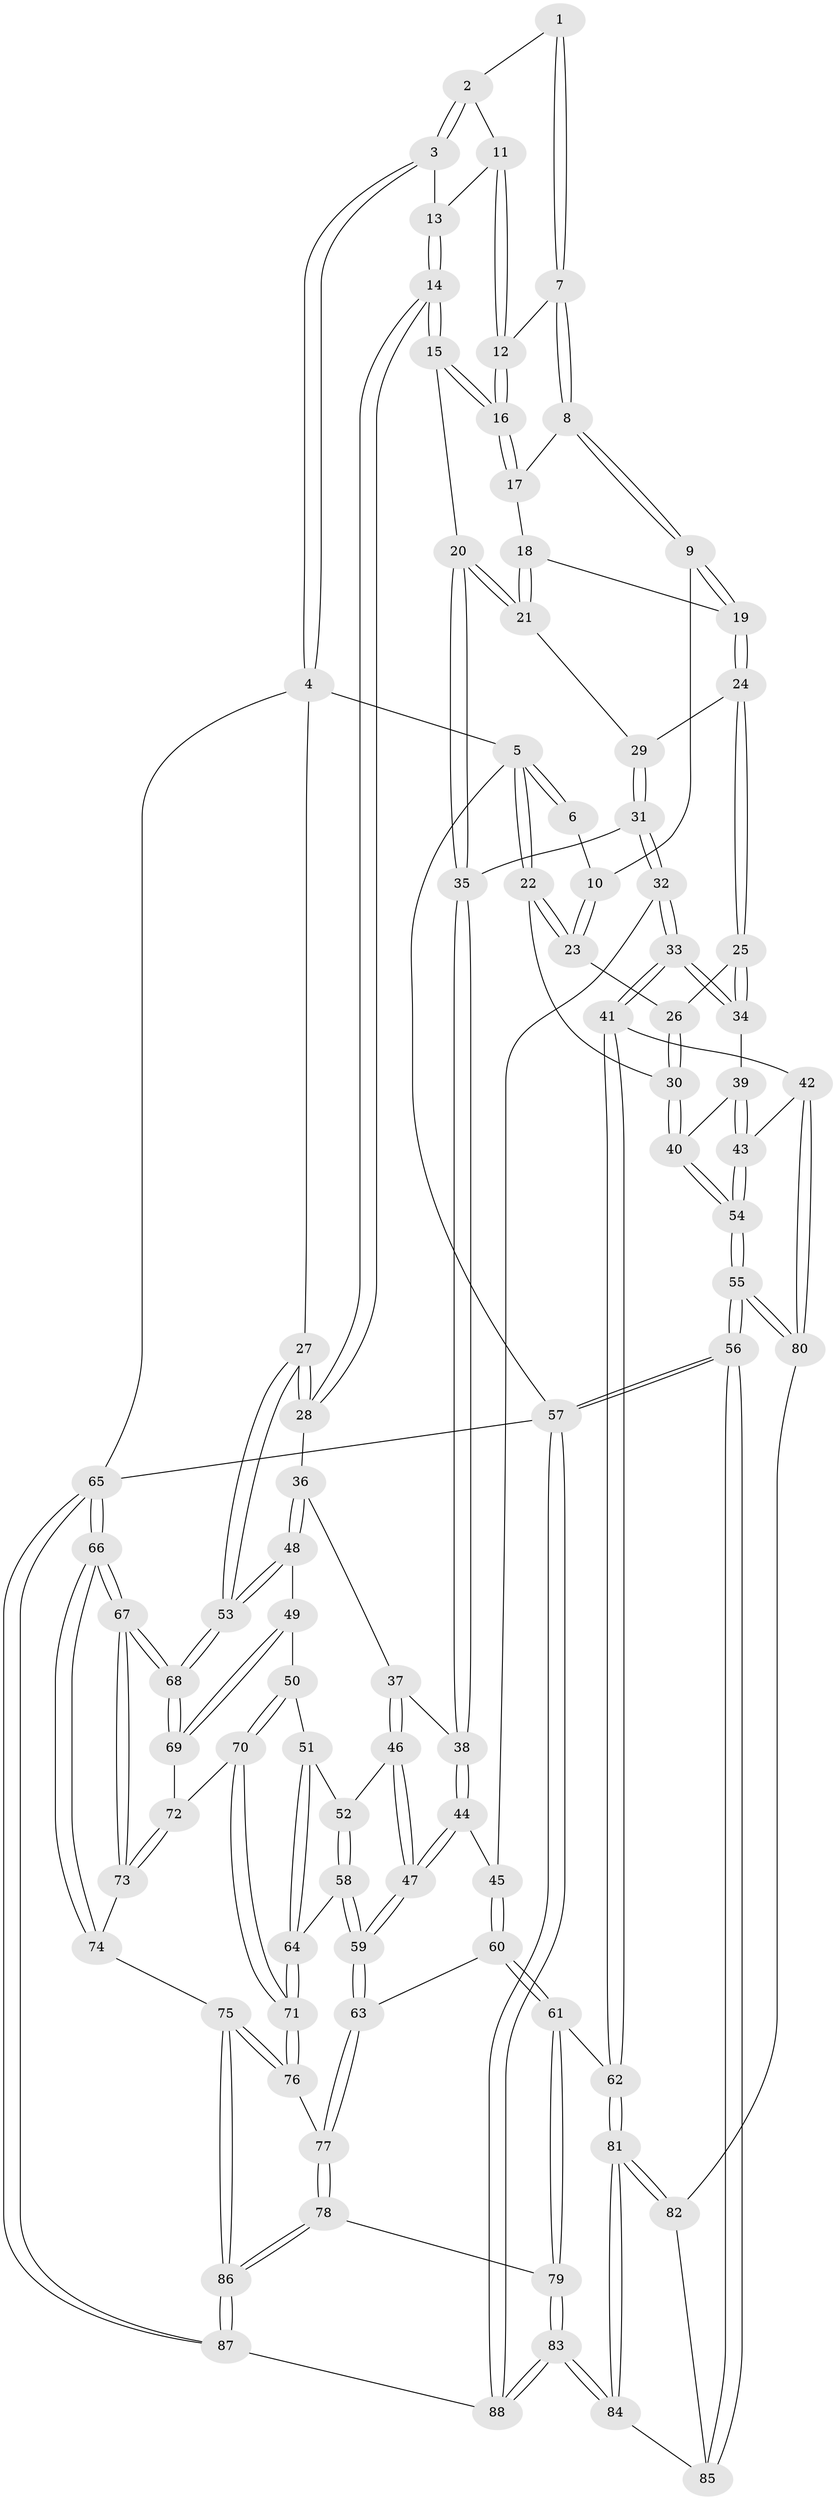 // coarse degree distribution, {4: 0.41509433962264153, 3: 0.5471698113207547, 2: 0.018867924528301886, 5: 0.018867924528301886}
// Generated by graph-tools (version 1.1) at 2025/38/03/04/25 23:38:30]
// undirected, 88 vertices, 217 edges
graph export_dot {
  node [color=gray90,style=filled];
  1 [pos="+0.49621857044672635+0"];
  2 [pos="+0.675668565304004+0"];
  3 [pos="+1+0"];
  4 [pos="+1+0"];
  5 [pos="+0+0"];
  6 [pos="+0.35523730481942284+0"];
  7 [pos="+0.526432426989744+0.025459217711864286"];
  8 [pos="+0.5068834149139378+0.1443729682934321"];
  9 [pos="+0.3678194927167135+0.2182385815568649"];
  10 [pos="+0.20824453160777795+0.16726373108947723"];
  11 [pos="+0.7454537993525957+0.10775023122425592"];
  12 [pos="+0.7014832233103612+0.14678880682576703"];
  13 [pos="+0.8445923356309388+0.11095860493756411"];
  14 [pos="+0.851319447866751+0.3614030727486839"];
  15 [pos="+0.7505633664239398+0.31598152341123154"];
  16 [pos="+0.6958186507632628+0.24177949591112935"];
  17 [pos="+0.5492948982102146+0.22005724748292121"];
  18 [pos="+0.5427696701803467+0.24052384351681372"];
  19 [pos="+0.4068415109958661+0.30639575792098933"];
  20 [pos="+0.5924658861563877+0.38131999259152644"];
  21 [pos="+0.5425742937454786+0.33604251445040806"];
  22 [pos="+0+0"];
  23 [pos="+0.18349440259977595+0.1848789292637229"];
  24 [pos="+0.40858605620303595+0.3291583107844496"];
  25 [pos="+0.17923767982644118+0.38064005860928696"];
  26 [pos="+0.17340655911983854+0.2384741036176219"];
  27 [pos="+1+0.36878646570014273"];
  28 [pos="+0.8881236487199984+0.39685452498214013"];
  29 [pos="+0.43174781734761886+0.36732627524013045"];
  30 [pos="+0+0.36097490692757056"];
  31 [pos="+0.4242473566804342+0.4281333454530494"];
  32 [pos="+0.3181383836608144+0.5410485111639805"];
  33 [pos="+0.26506689975463593+0.5379697431216633"];
  34 [pos="+0.1777794393019167+0.38886316393787546"];
  35 [pos="+0.5715711801694935+0.47674942102718704"];
  36 [pos="+0.8689974156519292+0.4271390020362409"];
  37 [pos="+0.8098294097748536+0.4640155939025945"];
  38 [pos="+0.5805718974622871+0.5002084825820138"];
  39 [pos="+0.0074685152107052824+0.4417908176668329"];
  40 [pos="+0+0.4257319427980472"];
  41 [pos="+0.25235209257236324+0.5557570865592869"];
  42 [pos="+0.14154075232007926+0.68481441121998"];
  43 [pos="+0.09082874004995106+0.6683212318594071"];
  44 [pos="+0.571666427095198+0.5463463697103034"];
  45 [pos="+0.3536728894457123+0.5672149041641406"];
  46 [pos="+0.7153552716168403+0.5879661663876223"];
  47 [pos="+0.5918722089418014+0.6031206278365603"];
  48 [pos="+0.8623407798291433+0.6384568427985219"];
  49 [pos="+0.8618177499352844+0.643964922758595"];
  50 [pos="+0.8564320730871271+0.6607139725863737"];
  51 [pos="+0.775749509272459+0.6620846391891047"];
  52 [pos="+0.7332362166148301+0.6374378363489915"];
  53 [pos="+1+0.5847476178186044"];
  54 [pos="+0+0.671838428679453"];
  55 [pos="+0+1"];
  56 [pos="+0+1"];
  57 [pos="+0+1"];
  58 [pos="+0.6594668472713184+0.7188161346189639"];
  59 [pos="+0.5737390623979017+0.7046874981479746"];
  60 [pos="+0.4462689247544848+0.7193283765028768"];
  61 [pos="+0.423115295678529+0.7522124853069233"];
  62 [pos="+0.34616873156679673+0.7886213555110247"];
  63 [pos="+0.5654040489363945+0.7123164332982643"];
  64 [pos="+0.71524724154884+0.751648933372827"];
  65 [pos="+1+1"];
  66 [pos="+1+1"];
  67 [pos="+1+0.7635073477462565"];
  68 [pos="+1+0.6353968883709132"];
  69 [pos="+1+0.6614607743068831"];
  70 [pos="+0.8679239476766274+0.7137240076533388"];
  71 [pos="+0.7257170543248492+0.7646962940545561"];
  72 [pos="+0.8773358834326761+0.7278154051299353"];
  73 [pos="+0.9017961513437914+0.81659464763601"];
  74 [pos="+0.8636056707596822+0.8866646568556346"];
  75 [pos="+0.8331379356107366+0.9106791142840885"];
  76 [pos="+0.7384482245176539+0.8380577335941999"];
  77 [pos="+0.5920757171214256+0.8789462806879008"];
  78 [pos="+0.5909015429772796+0.8816251848890467"];
  79 [pos="+0.47213924672648944+0.9136173017307238"];
  80 [pos="+0.15030800448621898+0.7270799678731691"];
  81 [pos="+0.268047556438095+0.8437995075922501"];
  82 [pos="+0.17249272472064983+0.7788493132596476"];
  83 [pos="+0.3328259182472479+1"];
  84 [pos="+0.32930425706953925+1"];
  85 [pos="+0.08802893468901046+0.8897655822963666"];
  86 [pos="+0.746871741972709+1"];
  87 [pos="+0.7468416112182569+1"];
  88 [pos="+0.321939771278177+1"];
  1 -- 2;
  1 -- 7;
  1 -- 7;
  2 -- 3;
  2 -- 3;
  2 -- 11;
  3 -- 4;
  3 -- 4;
  3 -- 13;
  4 -- 5;
  4 -- 27;
  4 -- 65;
  5 -- 6;
  5 -- 6;
  5 -- 22;
  5 -- 22;
  5 -- 57;
  6 -- 10;
  7 -- 8;
  7 -- 8;
  7 -- 12;
  8 -- 9;
  8 -- 9;
  8 -- 17;
  9 -- 10;
  9 -- 19;
  9 -- 19;
  10 -- 23;
  10 -- 23;
  11 -- 12;
  11 -- 12;
  11 -- 13;
  12 -- 16;
  12 -- 16;
  13 -- 14;
  13 -- 14;
  14 -- 15;
  14 -- 15;
  14 -- 28;
  14 -- 28;
  15 -- 16;
  15 -- 16;
  15 -- 20;
  16 -- 17;
  16 -- 17;
  17 -- 18;
  18 -- 19;
  18 -- 21;
  18 -- 21;
  19 -- 24;
  19 -- 24;
  20 -- 21;
  20 -- 21;
  20 -- 35;
  20 -- 35;
  21 -- 29;
  22 -- 23;
  22 -- 23;
  22 -- 30;
  23 -- 26;
  24 -- 25;
  24 -- 25;
  24 -- 29;
  25 -- 26;
  25 -- 34;
  25 -- 34;
  26 -- 30;
  26 -- 30;
  27 -- 28;
  27 -- 28;
  27 -- 53;
  27 -- 53;
  28 -- 36;
  29 -- 31;
  29 -- 31;
  30 -- 40;
  30 -- 40;
  31 -- 32;
  31 -- 32;
  31 -- 35;
  32 -- 33;
  32 -- 33;
  32 -- 45;
  33 -- 34;
  33 -- 34;
  33 -- 41;
  33 -- 41;
  34 -- 39;
  35 -- 38;
  35 -- 38;
  36 -- 37;
  36 -- 48;
  36 -- 48;
  37 -- 38;
  37 -- 46;
  37 -- 46;
  38 -- 44;
  38 -- 44;
  39 -- 40;
  39 -- 43;
  39 -- 43;
  40 -- 54;
  40 -- 54;
  41 -- 42;
  41 -- 62;
  41 -- 62;
  42 -- 43;
  42 -- 80;
  42 -- 80;
  43 -- 54;
  43 -- 54;
  44 -- 45;
  44 -- 47;
  44 -- 47;
  45 -- 60;
  45 -- 60;
  46 -- 47;
  46 -- 47;
  46 -- 52;
  47 -- 59;
  47 -- 59;
  48 -- 49;
  48 -- 53;
  48 -- 53;
  49 -- 50;
  49 -- 69;
  49 -- 69;
  50 -- 51;
  50 -- 70;
  50 -- 70;
  51 -- 52;
  51 -- 64;
  51 -- 64;
  52 -- 58;
  52 -- 58;
  53 -- 68;
  53 -- 68;
  54 -- 55;
  54 -- 55;
  55 -- 56;
  55 -- 56;
  55 -- 80;
  55 -- 80;
  56 -- 57;
  56 -- 57;
  56 -- 85;
  56 -- 85;
  57 -- 88;
  57 -- 88;
  57 -- 65;
  58 -- 59;
  58 -- 59;
  58 -- 64;
  59 -- 63;
  59 -- 63;
  60 -- 61;
  60 -- 61;
  60 -- 63;
  61 -- 62;
  61 -- 79;
  61 -- 79;
  62 -- 81;
  62 -- 81;
  63 -- 77;
  63 -- 77;
  64 -- 71;
  64 -- 71;
  65 -- 66;
  65 -- 66;
  65 -- 87;
  65 -- 87;
  66 -- 67;
  66 -- 67;
  66 -- 74;
  66 -- 74;
  67 -- 68;
  67 -- 68;
  67 -- 73;
  67 -- 73;
  68 -- 69;
  68 -- 69;
  69 -- 72;
  70 -- 71;
  70 -- 71;
  70 -- 72;
  71 -- 76;
  71 -- 76;
  72 -- 73;
  72 -- 73;
  73 -- 74;
  74 -- 75;
  75 -- 76;
  75 -- 76;
  75 -- 86;
  75 -- 86;
  76 -- 77;
  77 -- 78;
  77 -- 78;
  78 -- 79;
  78 -- 86;
  78 -- 86;
  79 -- 83;
  79 -- 83;
  80 -- 82;
  81 -- 82;
  81 -- 82;
  81 -- 84;
  81 -- 84;
  82 -- 85;
  83 -- 84;
  83 -- 84;
  83 -- 88;
  83 -- 88;
  84 -- 85;
  86 -- 87;
  86 -- 87;
  87 -- 88;
}
